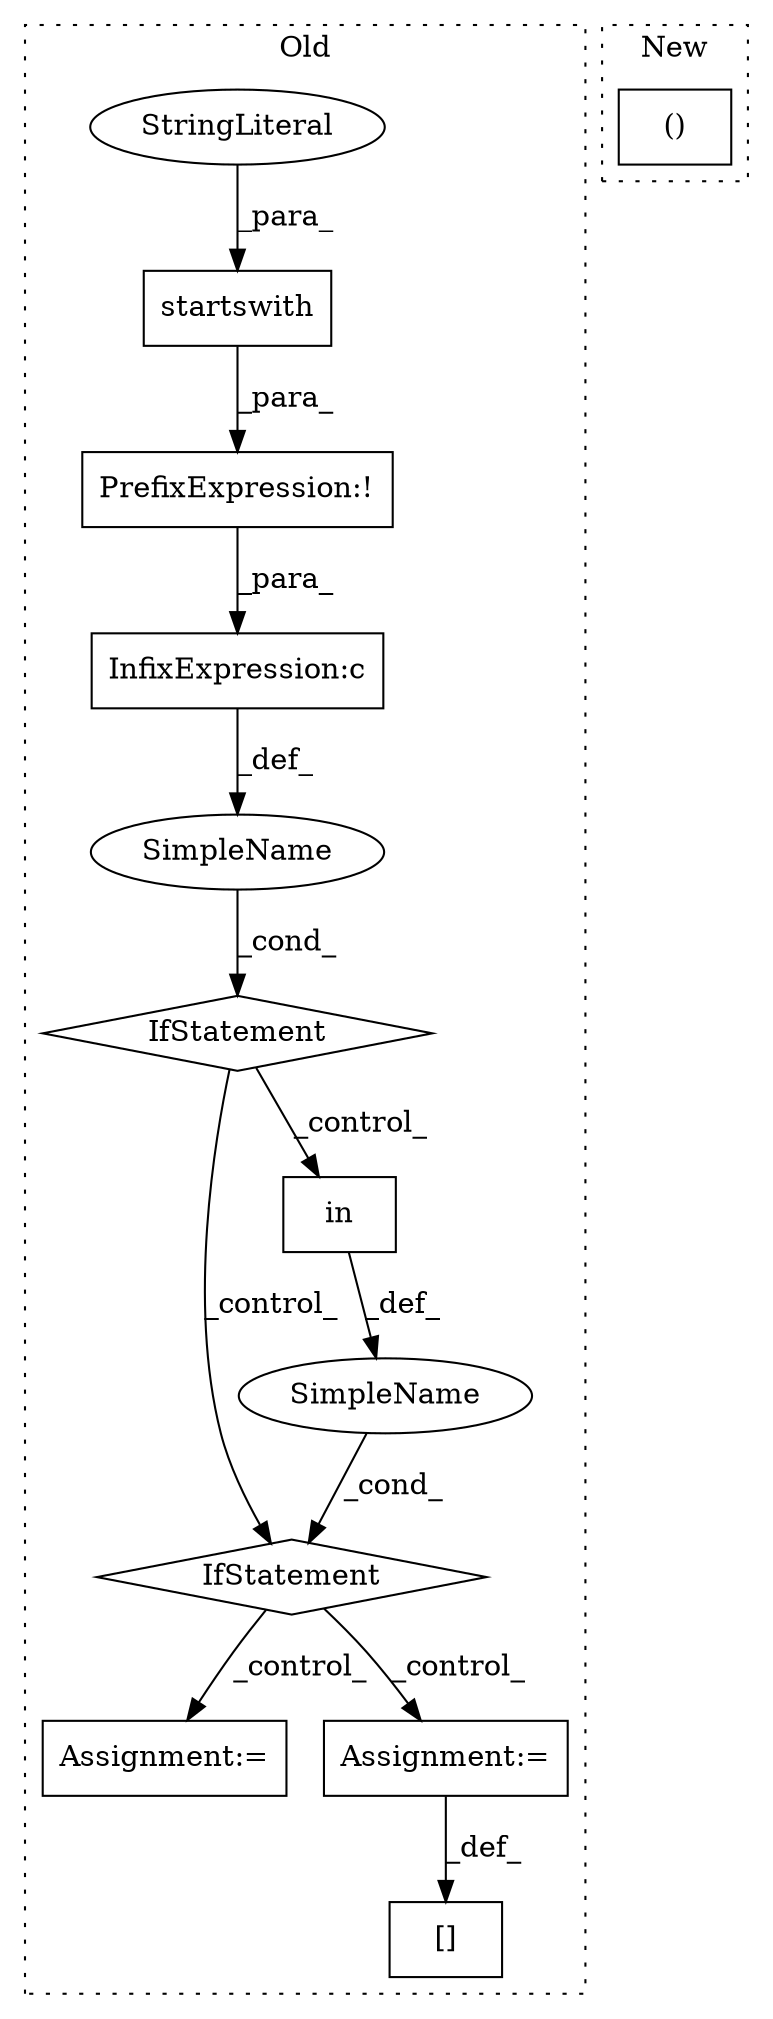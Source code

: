 digraph G {
subgraph cluster0 {
1 [label="startswith" a="32" s="23283,23301" l="11,1" shape="box"];
3 [label="StringLiteral" a="45" s="23294" l="7" shape="ellipse"];
4 [label="IfStatement" a="25" s="23248,23302" l="4,2" shape="diamond"];
5 [label="Assignment:=" a="7" s="23538" l="1" shape="box"];
6 [label="SimpleName" a="42" s="" l="" shape="ellipse"];
7 [label="Assignment:=" a="7" s="23520" l="1" shape="box"];
8 [label="IfStatement" a="25" s="23314,23411" l="4,2" shape="diamond"];
9 [label="PrefixExpression:!" a="38" s="23277" l="1" shape="box"];
10 [label="[]" a="2" s="23507,23519" l="7,1" shape="box"];
11 [label="InfixExpression:c" a="27" s="23273" l="4" shape="box"];
12 [label="in" a="105" s="23375" l="35" shape="box"];
13 [label="SimpleName" a="42" s="" l="" shape="ellipse"];
label = "Old";
style="dotted";
}
subgraph cluster1 {
2 [label="()" a="106" s="23893" l="23" shape="box"];
label = "New";
style="dotted";
}
1 -> 9 [label="_para_"];
3 -> 1 [label="_para_"];
4 -> 12 [label="_control_"];
4 -> 8 [label="_control_"];
6 -> 4 [label="_cond_"];
7 -> 10 [label="_def_"];
8 -> 7 [label="_control_"];
8 -> 5 [label="_control_"];
9 -> 11 [label="_para_"];
11 -> 6 [label="_def_"];
12 -> 13 [label="_def_"];
13 -> 8 [label="_cond_"];
}